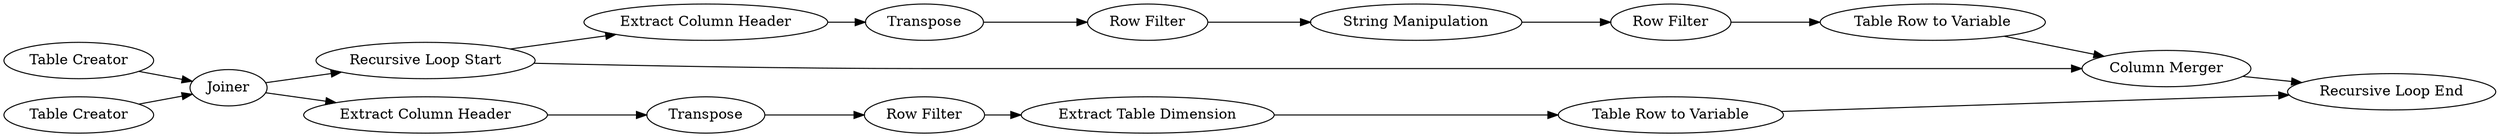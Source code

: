 digraph {
	"-370297515090969020_189" [label="Row Filter"]
	"-370297515090969020_200" [label=Transpose]
	"-370297515090969020_203" [label="Row Filter"]
	"-370297515090969020_199" [label="Extract Column Header"]
	"-370297515090969020_205" [label="Extract Table Dimension"]
	"-370297515090969020_197" [label="Recursive Loop End"]
	"-370297515090969020_198" [label="Recursive Loop Start"]
	"-370297515090969020_201" [label="Row Filter"]
	"-370297515090969020_206" [label="Table Row to Variable"]
	"-370297515090969020_202" [label="String Manipulation"]
	"-370297515090969020_188" [label="Extract Column Header"]
	"-370297515090969020_190" [label=Transpose]
	"-370297515090969020_208" [label="Table Creator"]
	"-370297515090969020_196" [label="Column Merger"]
	"-370297515090969020_204" [label="Table Row to Variable"]
	"-370297515090969020_209" [label="Table Creator"]
	"-370297515090969020_177" [label=Joiner]
	"-370297515090969020_198" -> "-370297515090969020_199"
	"-370297515090969020_198" -> "-370297515090969020_196"
	"-370297515090969020_190" -> "-370297515090969020_189"
	"-370297515090969020_199" -> "-370297515090969020_200"
	"-370297515090969020_202" -> "-370297515090969020_203"
	"-370297515090969020_209" -> "-370297515090969020_177"
	"-370297515090969020_200" -> "-370297515090969020_201"
	"-370297515090969020_201" -> "-370297515090969020_202"
	"-370297515090969020_205" -> "-370297515090969020_206"
	"-370297515090969020_196" -> "-370297515090969020_197"
	"-370297515090969020_177" -> "-370297515090969020_188"
	"-370297515090969020_208" -> "-370297515090969020_177"
	"-370297515090969020_177" -> "-370297515090969020_198"
	"-370297515090969020_188" -> "-370297515090969020_190"
	"-370297515090969020_206" -> "-370297515090969020_197"
	"-370297515090969020_189" -> "-370297515090969020_205"
	"-370297515090969020_203" -> "-370297515090969020_204"
	"-370297515090969020_204" -> "-370297515090969020_196"
	rankdir=LR
}
